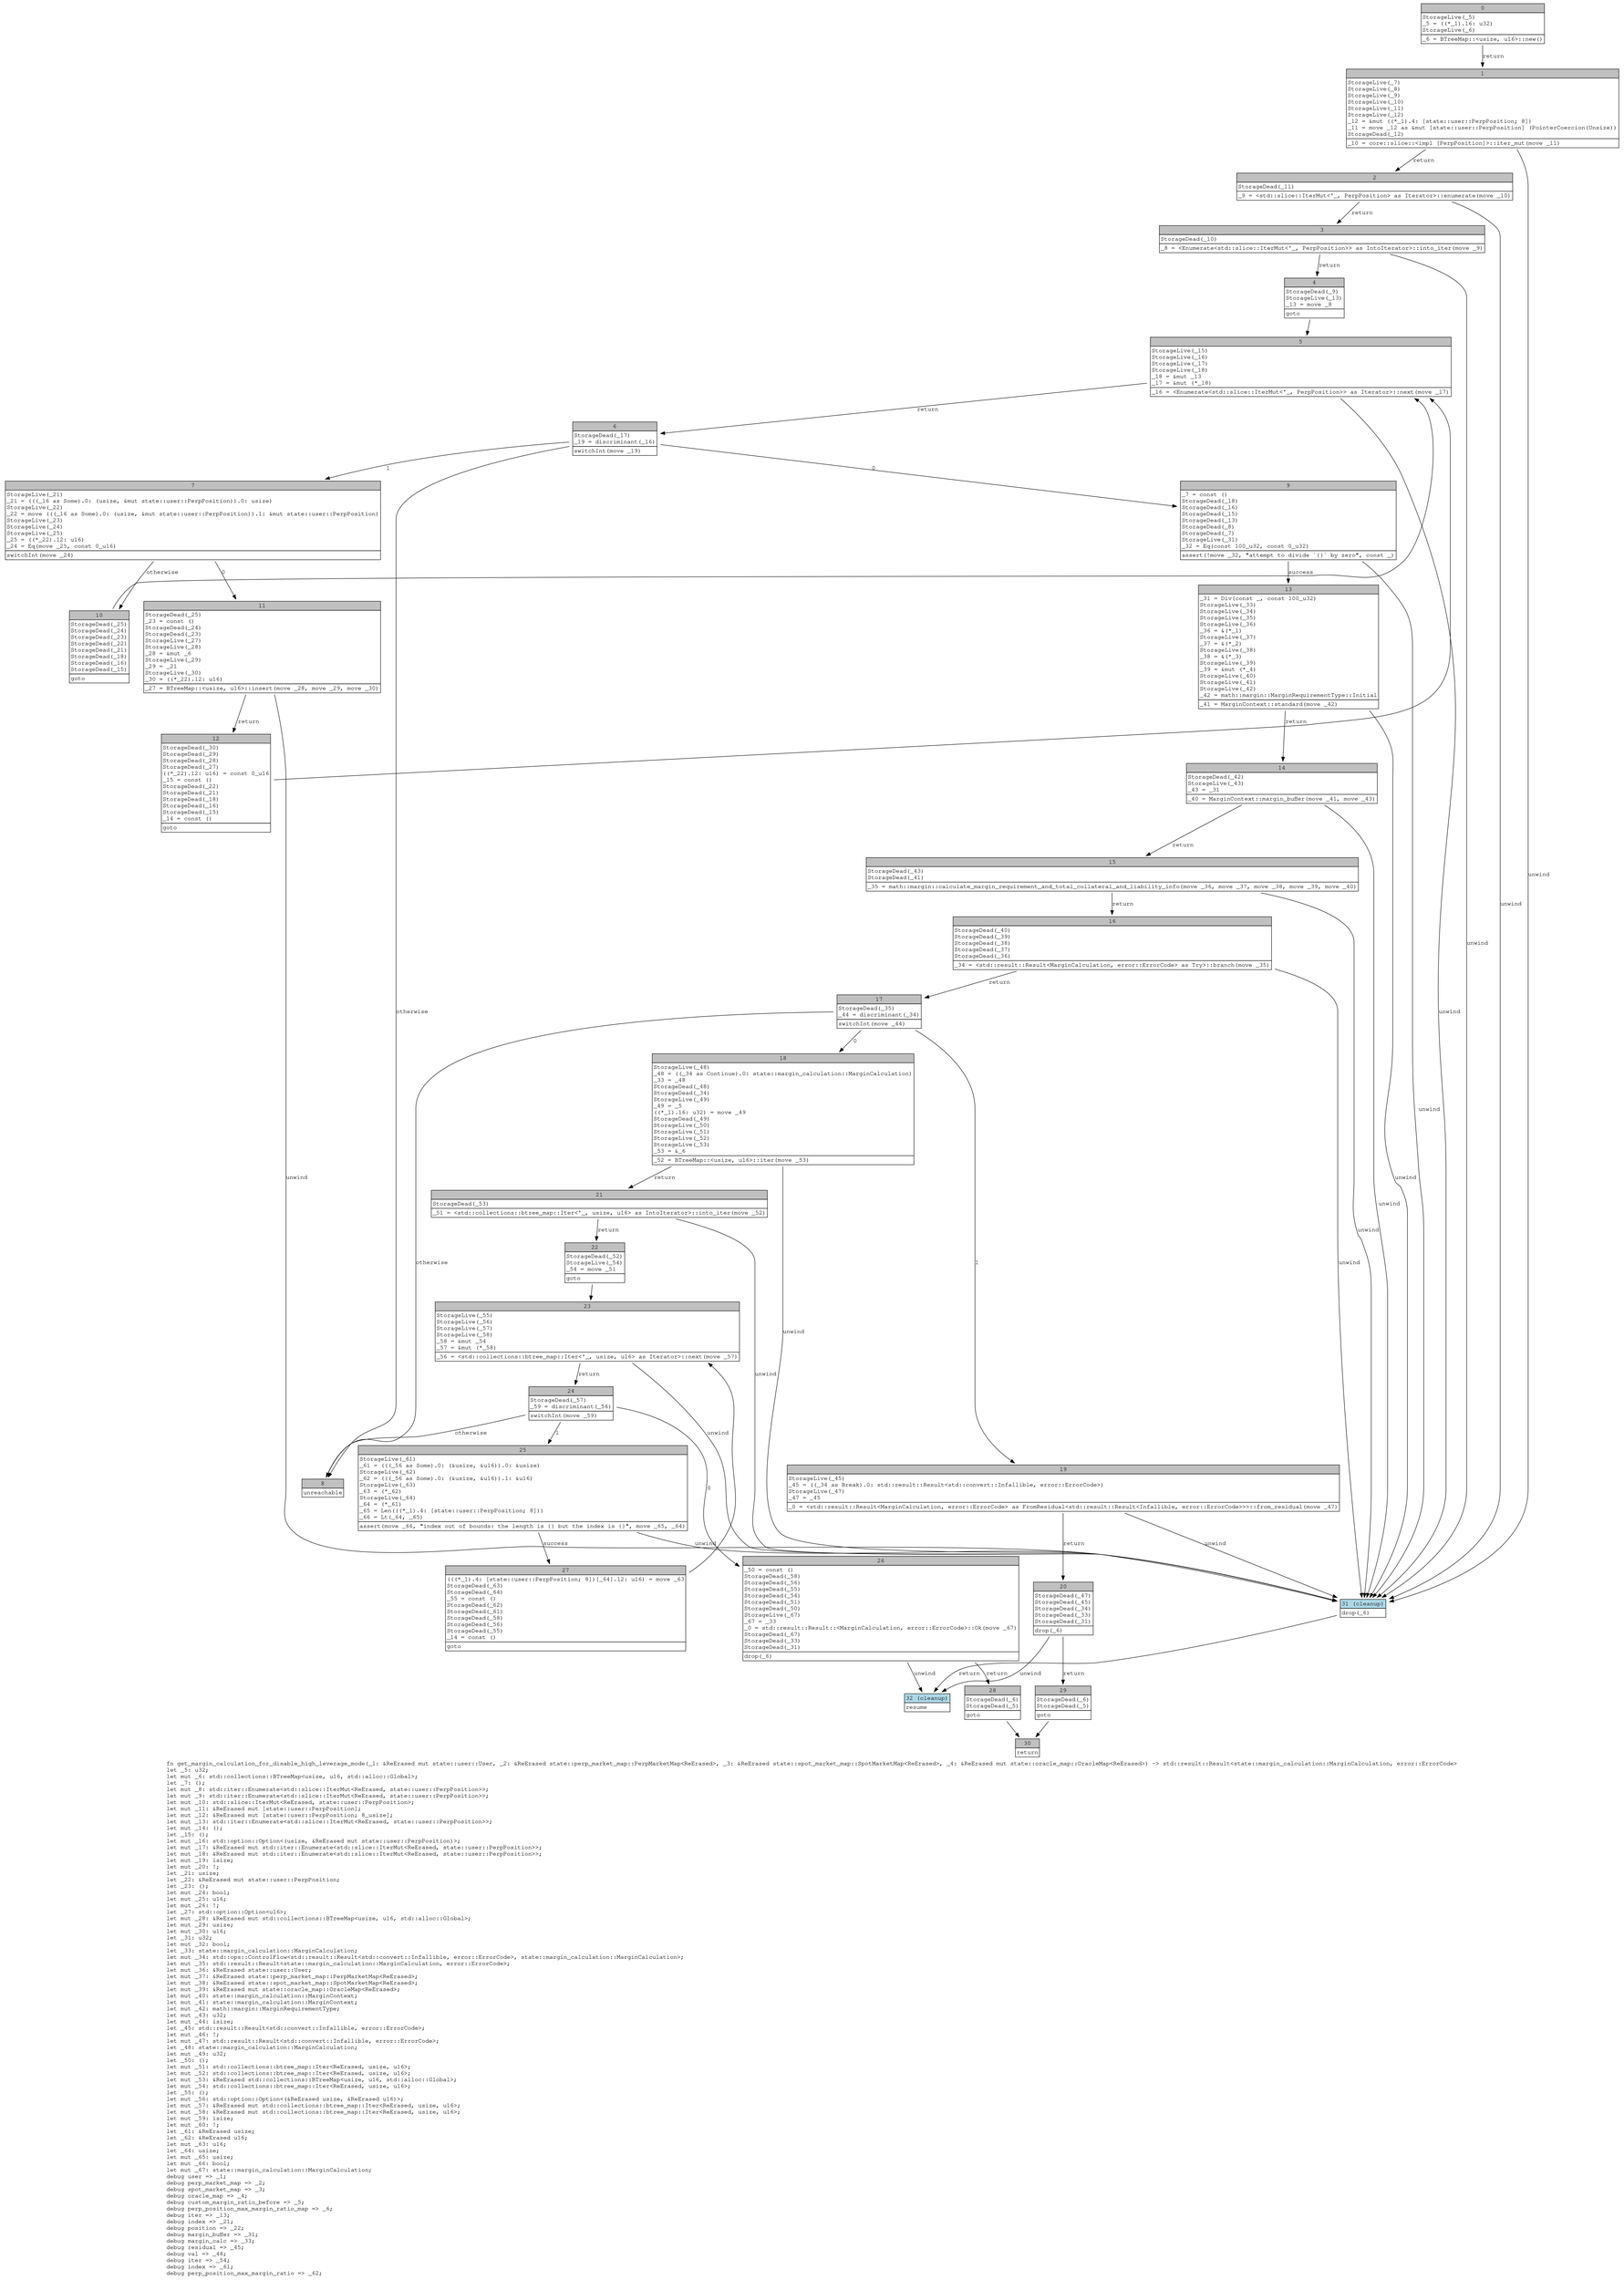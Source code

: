 digraph Mir_0_2475 {
    graph [fontname="Courier, monospace"];
    node [fontname="Courier, monospace"];
    edge [fontname="Courier, monospace"];
    label=<fn get_margin_calculation_for_disable_high_leverage_mode(_1: &amp;ReErased mut state::user::User, _2: &amp;ReErased state::perp_market_map::PerpMarketMap&lt;ReErased&gt;, _3: &amp;ReErased state::spot_market_map::SpotMarketMap&lt;ReErased&gt;, _4: &amp;ReErased mut state::oracle_map::OracleMap&lt;ReErased&gt;) -&gt; std::result::Result&lt;state::margin_calculation::MarginCalculation, error::ErrorCode&gt;<br align="left"/>let _5: u32;<br align="left"/>let mut _6: std::collections::BTreeMap&lt;usize, u16, std::alloc::Global&gt;;<br align="left"/>let _7: ();<br align="left"/>let mut _8: std::iter::Enumerate&lt;std::slice::IterMut&lt;ReErased, state::user::PerpPosition&gt;&gt;;<br align="left"/>let mut _9: std::iter::Enumerate&lt;std::slice::IterMut&lt;ReErased, state::user::PerpPosition&gt;&gt;;<br align="left"/>let mut _10: std::slice::IterMut&lt;ReErased, state::user::PerpPosition&gt;;<br align="left"/>let mut _11: &amp;ReErased mut [state::user::PerpPosition];<br align="left"/>let mut _12: &amp;ReErased mut [state::user::PerpPosition; 8_usize];<br align="left"/>let mut _13: std::iter::Enumerate&lt;std::slice::IterMut&lt;ReErased, state::user::PerpPosition&gt;&gt;;<br align="left"/>let mut _14: ();<br align="left"/>let _15: ();<br align="left"/>let mut _16: std::option::Option&lt;(usize, &amp;ReErased mut state::user::PerpPosition)&gt;;<br align="left"/>let mut _17: &amp;ReErased mut std::iter::Enumerate&lt;std::slice::IterMut&lt;ReErased, state::user::PerpPosition&gt;&gt;;<br align="left"/>let mut _18: &amp;ReErased mut std::iter::Enumerate&lt;std::slice::IterMut&lt;ReErased, state::user::PerpPosition&gt;&gt;;<br align="left"/>let mut _19: isize;<br align="left"/>let mut _20: !;<br align="left"/>let _21: usize;<br align="left"/>let _22: &amp;ReErased mut state::user::PerpPosition;<br align="left"/>let _23: ();<br align="left"/>let mut _24: bool;<br align="left"/>let mut _25: u16;<br align="left"/>let mut _26: !;<br align="left"/>let _27: std::option::Option&lt;u16&gt;;<br align="left"/>let mut _28: &amp;ReErased mut std::collections::BTreeMap&lt;usize, u16, std::alloc::Global&gt;;<br align="left"/>let mut _29: usize;<br align="left"/>let mut _30: u16;<br align="left"/>let _31: u32;<br align="left"/>let mut _32: bool;<br align="left"/>let _33: state::margin_calculation::MarginCalculation;<br align="left"/>let mut _34: std::ops::ControlFlow&lt;std::result::Result&lt;std::convert::Infallible, error::ErrorCode&gt;, state::margin_calculation::MarginCalculation&gt;;<br align="left"/>let mut _35: std::result::Result&lt;state::margin_calculation::MarginCalculation, error::ErrorCode&gt;;<br align="left"/>let mut _36: &amp;ReErased state::user::User;<br align="left"/>let mut _37: &amp;ReErased state::perp_market_map::PerpMarketMap&lt;ReErased&gt;;<br align="left"/>let mut _38: &amp;ReErased state::spot_market_map::SpotMarketMap&lt;ReErased&gt;;<br align="left"/>let mut _39: &amp;ReErased mut state::oracle_map::OracleMap&lt;ReErased&gt;;<br align="left"/>let mut _40: state::margin_calculation::MarginContext;<br align="left"/>let mut _41: state::margin_calculation::MarginContext;<br align="left"/>let mut _42: math::margin::MarginRequirementType;<br align="left"/>let mut _43: u32;<br align="left"/>let mut _44: isize;<br align="left"/>let _45: std::result::Result&lt;std::convert::Infallible, error::ErrorCode&gt;;<br align="left"/>let mut _46: !;<br align="left"/>let mut _47: std::result::Result&lt;std::convert::Infallible, error::ErrorCode&gt;;<br align="left"/>let _48: state::margin_calculation::MarginCalculation;<br align="left"/>let mut _49: u32;<br align="left"/>let _50: ();<br align="left"/>let mut _51: std::collections::btree_map::Iter&lt;ReErased, usize, u16&gt;;<br align="left"/>let mut _52: std::collections::btree_map::Iter&lt;ReErased, usize, u16&gt;;<br align="left"/>let mut _53: &amp;ReErased std::collections::BTreeMap&lt;usize, u16, std::alloc::Global&gt;;<br align="left"/>let mut _54: std::collections::btree_map::Iter&lt;ReErased, usize, u16&gt;;<br align="left"/>let _55: ();<br align="left"/>let mut _56: std::option::Option&lt;(&amp;ReErased usize, &amp;ReErased u16)&gt;;<br align="left"/>let mut _57: &amp;ReErased mut std::collections::btree_map::Iter&lt;ReErased, usize, u16&gt;;<br align="left"/>let mut _58: &amp;ReErased mut std::collections::btree_map::Iter&lt;ReErased, usize, u16&gt;;<br align="left"/>let mut _59: isize;<br align="left"/>let mut _60: !;<br align="left"/>let _61: &amp;ReErased usize;<br align="left"/>let _62: &amp;ReErased u16;<br align="left"/>let mut _63: u16;<br align="left"/>let _64: usize;<br align="left"/>let mut _65: usize;<br align="left"/>let mut _66: bool;<br align="left"/>let mut _67: state::margin_calculation::MarginCalculation;<br align="left"/>debug user =&gt; _1;<br align="left"/>debug perp_market_map =&gt; _2;<br align="left"/>debug spot_market_map =&gt; _3;<br align="left"/>debug oracle_map =&gt; _4;<br align="left"/>debug custom_margin_ratio_before =&gt; _5;<br align="left"/>debug perp_position_max_margin_ratio_map =&gt; _6;<br align="left"/>debug iter =&gt; _13;<br align="left"/>debug index =&gt; _21;<br align="left"/>debug position =&gt; _22;<br align="left"/>debug margin_buffer =&gt; _31;<br align="left"/>debug margin_calc =&gt; _33;<br align="left"/>debug residual =&gt; _45;<br align="left"/>debug val =&gt; _48;<br align="left"/>debug iter =&gt; _54;<br align="left"/>debug index =&gt; _61;<br align="left"/>debug perp_position_max_margin_ratio =&gt; _62;<br align="left"/>>;
    bb0__0_2475 [shape="none", label=<<table border="0" cellborder="1" cellspacing="0"><tr><td bgcolor="gray" align="center" colspan="1">0</td></tr><tr><td align="left" balign="left">StorageLive(_5)<br/>_5 = ((*_1).16: u32)<br/>StorageLive(_6)<br/></td></tr><tr><td align="left">_6 = BTreeMap::&lt;usize, u16&gt;::new()</td></tr></table>>];
    bb1__0_2475 [shape="none", label=<<table border="0" cellborder="1" cellspacing="0"><tr><td bgcolor="gray" align="center" colspan="1">1</td></tr><tr><td align="left" balign="left">StorageLive(_7)<br/>StorageLive(_8)<br/>StorageLive(_9)<br/>StorageLive(_10)<br/>StorageLive(_11)<br/>StorageLive(_12)<br/>_12 = &amp;mut ((*_1).4: [state::user::PerpPosition; 8])<br/>_11 = move _12 as &amp;mut [state::user::PerpPosition] (PointerCoercion(Unsize))<br/>StorageDead(_12)<br/></td></tr><tr><td align="left">_10 = core::slice::&lt;impl [PerpPosition]&gt;::iter_mut(move _11)</td></tr></table>>];
    bb2__0_2475 [shape="none", label=<<table border="0" cellborder="1" cellspacing="0"><tr><td bgcolor="gray" align="center" colspan="1">2</td></tr><tr><td align="left" balign="left">StorageDead(_11)<br/></td></tr><tr><td align="left">_9 = &lt;std::slice::IterMut&lt;'_, PerpPosition&gt; as Iterator&gt;::enumerate(move _10)</td></tr></table>>];
    bb3__0_2475 [shape="none", label=<<table border="0" cellborder="1" cellspacing="0"><tr><td bgcolor="gray" align="center" colspan="1">3</td></tr><tr><td align="left" balign="left">StorageDead(_10)<br/></td></tr><tr><td align="left">_8 = &lt;Enumerate&lt;std::slice::IterMut&lt;'_, PerpPosition&gt;&gt; as IntoIterator&gt;::into_iter(move _9)</td></tr></table>>];
    bb4__0_2475 [shape="none", label=<<table border="0" cellborder="1" cellspacing="0"><tr><td bgcolor="gray" align="center" colspan="1">4</td></tr><tr><td align="left" balign="left">StorageDead(_9)<br/>StorageLive(_13)<br/>_13 = move _8<br/></td></tr><tr><td align="left">goto</td></tr></table>>];
    bb5__0_2475 [shape="none", label=<<table border="0" cellborder="1" cellspacing="0"><tr><td bgcolor="gray" align="center" colspan="1">5</td></tr><tr><td align="left" balign="left">StorageLive(_15)<br/>StorageLive(_16)<br/>StorageLive(_17)<br/>StorageLive(_18)<br/>_18 = &amp;mut _13<br/>_17 = &amp;mut (*_18)<br/></td></tr><tr><td align="left">_16 = &lt;Enumerate&lt;std::slice::IterMut&lt;'_, PerpPosition&gt;&gt; as Iterator&gt;::next(move _17)</td></tr></table>>];
    bb6__0_2475 [shape="none", label=<<table border="0" cellborder="1" cellspacing="0"><tr><td bgcolor="gray" align="center" colspan="1">6</td></tr><tr><td align="left" balign="left">StorageDead(_17)<br/>_19 = discriminant(_16)<br/></td></tr><tr><td align="left">switchInt(move _19)</td></tr></table>>];
    bb7__0_2475 [shape="none", label=<<table border="0" cellborder="1" cellspacing="0"><tr><td bgcolor="gray" align="center" colspan="1">7</td></tr><tr><td align="left" balign="left">StorageLive(_21)<br/>_21 = (((_16 as Some).0: (usize, &amp;mut state::user::PerpPosition)).0: usize)<br/>StorageLive(_22)<br/>_22 = move (((_16 as Some).0: (usize, &amp;mut state::user::PerpPosition)).1: &amp;mut state::user::PerpPosition)<br/>StorageLive(_23)<br/>StorageLive(_24)<br/>StorageLive(_25)<br/>_25 = ((*_22).12: u16)<br/>_24 = Eq(move _25, const 0_u16)<br/></td></tr><tr><td align="left">switchInt(move _24)</td></tr></table>>];
    bb8__0_2475 [shape="none", label=<<table border="0" cellborder="1" cellspacing="0"><tr><td bgcolor="gray" align="center" colspan="1">8</td></tr><tr><td align="left">unreachable</td></tr></table>>];
    bb9__0_2475 [shape="none", label=<<table border="0" cellborder="1" cellspacing="0"><tr><td bgcolor="gray" align="center" colspan="1">9</td></tr><tr><td align="left" balign="left">_7 = const ()<br/>StorageDead(_18)<br/>StorageDead(_16)<br/>StorageDead(_15)<br/>StorageDead(_13)<br/>StorageDead(_8)<br/>StorageDead(_7)<br/>StorageLive(_31)<br/>_32 = Eq(const 100_u32, const 0_u32)<br/></td></tr><tr><td align="left">assert(!move _32, &quot;attempt to divide `{}` by zero&quot;, const _)</td></tr></table>>];
    bb10__0_2475 [shape="none", label=<<table border="0" cellborder="1" cellspacing="0"><tr><td bgcolor="gray" align="center" colspan="1">10</td></tr><tr><td align="left" balign="left">StorageDead(_25)<br/>StorageDead(_24)<br/>StorageDead(_23)<br/>StorageDead(_22)<br/>StorageDead(_21)<br/>StorageDead(_18)<br/>StorageDead(_16)<br/>StorageDead(_15)<br/></td></tr><tr><td align="left">goto</td></tr></table>>];
    bb11__0_2475 [shape="none", label=<<table border="0" cellborder="1" cellspacing="0"><tr><td bgcolor="gray" align="center" colspan="1">11</td></tr><tr><td align="left" balign="left">StorageDead(_25)<br/>_23 = const ()<br/>StorageDead(_24)<br/>StorageDead(_23)<br/>StorageLive(_27)<br/>StorageLive(_28)<br/>_28 = &amp;mut _6<br/>StorageLive(_29)<br/>_29 = _21<br/>StorageLive(_30)<br/>_30 = ((*_22).12: u16)<br/></td></tr><tr><td align="left">_27 = BTreeMap::&lt;usize, u16&gt;::insert(move _28, move _29, move _30)</td></tr></table>>];
    bb12__0_2475 [shape="none", label=<<table border="0" cellborder="1" cellspacing="0"><tr><td bgcolor="gray" align="center" colspan="1">12</td></tr><tr><td align="left" balign="left">StorageDead(_30)<br/>StorageDead(_29)<br/>StorageDead(_28)<br/>StorageDead(_27)<br/>((*_22).12: u16) = const 0_u16<br/>_15 = const ()<br/>StorageDead(_22)<br/>StorageDead(_21)<br/>StorageDead(_18)<br/>StorageDead(_16)<br/>StorageDead(_15)<br/>_14 = const ()<br/></td></tr><tr><td align="left">goto</td></tr></table>>];
    bb13__0_2475 [shape="none", label=<<table border="0" cellborder="1" cellspacing="0"><tr><td bgcolor="gray" align="center" colspan="1">13</td></tr><tr><td align="left" balign="left">_31 = Div(const _, const 100_u32)<br/>StorageLive(_33)<br/>StorageLive(_34)<br/>StorageLive(_35)<br/>StorageLive(_36)<br/>_36 = &amp;(*_1)<br/>StorageLive(_37)<br/>_37 = &amp;(*_2)<br/>StorageLive(_38)<br/>_38 = &amp;(*_3)<br/>StorageLive(_39)<br/>_39 = &amp;mut (*_4)<br/>StorageLive(_40)<br/>StorageLive(_41)<br/>StorageLive(_42)<br/>_42 = math::margin::MarginRequirementType::Initial<br/></td></tr><tr><td align="left">_41 = MarginContext::standard(move _42)</td></tr></table>>];
    bb14__0_2475 [shape="none", label=<<table border="0" cellborder="1" cellspacing="0"><tr><td bgcolor="gray" align="center" colspan="1">14</td></tr><tr><td align="left" balign="left">StorageDead(_42)<br/>StorageLive(_43)<br/>_43 = _31<br/></td></tr><tr><td align="left">_40 = MarginContext::margin_buffer(move _41, move _43)</td></tr></table>>];
    bb15__0_2475 [shape="none", label=<<table border="0" cellborder="1" cellspacing="0"><tr><td bgcolor="gray" align="center" colspan="1">15</td></tr><tr><td align="left" balign="left">StorageDead(_43)<br/>StorageDead(_41)<br/></td></tr><tr><td align="left">_35 = math::margin::calculate_margin_requirement_and_total_collateral_and_liability_info(move _36, move _37, move _38, move _39, move _40)</td></tr></table>>];
    bb16__0_2475 [shape="none", label=<<table border="0" cellborder="1" cellspacing="0"><tr><td bgcolor="gray" align="center" colspan="1">16</td></tr><tr><td align="left" balign="left">StorageDead(_40)<br/>StorageDead(_39)<br/>StorageDead(_38)<br/>StorageDead(_37)<br/>StorageDead(_36)<br/></td></tr><tr><td align="left">_34 = &lt;std::result::Result&lt;MarginCalculation, error::ErrorCode&gt; as Try&gt;::branch(move _35)</td></tr></table>>];
    bb17__0_2475 [shape="none", label=<<table border="0" cellborder="1" cellspacing="0"><tr><td bgcolor="gray" align="center" colspan="1">17</td></tr><tr><td align="left" balign="left">StorageDead(_35)<br/>_44 = discriminant(_34)<br/></td></tr><tr><td align="left">switchInt(move _44)</td></tr></table>>];
    bb18__0_2475 [shape="none", label=<<table border="0" cellborder="1" cellspacing="0"><tr><td bgcolor="gray" align="center" colspan="1">18</td></tr><tr><td align="left" balign="left">StorageLive(_48)<br/>_48 = ((_34 as Continue).0: state::margin_calculation::MarginCalculation)<br/>_33 = _48<br/>StorageDead(_48)<br/>StorageDead(_34)<br/>StorageLive(_49)<br/>_49 = _5<br/>((*_1).16: u32) = move _49<br/>StorageDead(_49)<br/>StorageLive(_50)<br/>StorageLive(_51)<br/>StorageLive(_52)<br/>StorageLive(_53)<br/>_53 = &amp;_6<br/></td></tr><tr><td align="left">_52 = BTreeMap::&lt;usize, u16&gt;::iter(move _53)</td></tr></table>>];
    bb19__0_2475 [shape="none", label=<<table border="0" cellborder="1" cellspacing="0"><tr><td bgcolor="gray" align="center" colspan="1">19</td></tr><tr><td align="left" balign="left">StorageLive(_45)<br/>_45 = ((_34 as Break).0: std::result::Result&lt;std::convert::Infallible, error::ErrorCode&gt;)<br/>StorageLive(_47)<br/>_47 = _45<br/></td></tr><tr><td align="left">_0 = &lt;std::result::Result&lt;MarginCalculation, error::ErrorCode&gt; as FromResidual&lt;std::result::Result&lt;Infallible, error::ErrorCode&gt;&gt;&gt;::from_residual(move _47)</td></tr></table>>];
    bb20__0_2475 [shape="none", label=<<table border="0" cellborder="1" cellspacing="0"><tr><td bgcolor="gray" align="center" colspan="1">20</td></tr><tr><td align="left" balign="left">StorageDead(_47)<br/>StorageDead(_45)<br/>StorageDead(_34)<br/>StorageDead(_33)<br/>StorageDead(_31)<br/></td></tr><tr><td align="left">drop(_6)</td></tr></table>>];
    bb21__0_2475 [shape="none", label=<<table border="0" cellborder="1" cellspacing="0"><tr><td bgcolor="gray" align="center" colspan="1">21</td></tr><tr><td align="left" balign="left">StorageDead(_53)<br/></td></tr><tr><td align="left">_51 = &lt;std::collections::btree_map::Iter&lt;'_, usize, u16&gt; as IntoIterator&gt;::into_iter(move _52)</td></tr></table>>];
    bb22__0_2475 [shape="none", label=<<table border="0" cellborder="1" cellspacing="0"><tr><td bgcolor="gray" align="center" colspan="1">22</td></tr><tr><td align="left" balign="left">StorageDead(_52)<br/>StorageLive(_54)<br/>_54 = move _51<br/></td></tr><tr><td align="left">goto</td></tr></table>>];
    bb23__0_2475 [shape="none", label=<<table border="0" cellborder="1" cellspacing="0"><tr><td bgcolor="gray" align="center" colspan="1">23</td></tr><tr><td align="left" balign="left">StorageLive(_55)<br/>StorageLive(_56)<br/>StorageLive(_57)<br/>StorageLive(_58)<br/>_58 = &amp;mut _54<br/>_57 = &amp;mut (*_58)<br/></td></tr><tr><td align="left">_56 = &lt;std::collections::btree_map::Iter&lt;'_, usize, u16&gt; as Iterator&gt;::next(move _57)</td></tr></table>>];
    bb24__0_2475 [shape="none", label=<<table border="0" cellborder="1" cellspacing="0"><tr><td bgcolor="gray" align="center" colspan="1">24</td></tr><tr><td align="left" balign="left">StorageDead(_57)<br/>_59 = discriminant(_56)<br/></td></tr><tr><td align="left">switchInt(move _59)</td></tr></table>>];
    bb25__0_2475 [shape="none", label=<<table border="0" cellborder="1" cellspacing="0"><tr><td bgcolor="gray" align="center" colspan="1">25</td></tr><tr><td align="left" balign="left">StorageLive(_61)<br/>_61 = (((_56 as Some).0: (&amp;usize, &amp;u16)).0: &amp;usize)<br/>StorageLive(_62)<br/>_62 = (((_56 as Some).0: (&amp;usize, &amp;u16)).1: &amp;u16)<br/>StorageLive(_63)<br/>_63 = (*_62)<br/>StorageLive(_64)<br/>_64 = (*_61)<br/>_65 = Len(((*_1).4: [state::user::PerpPosition; 8]))<br/>_66 = Lt(_64, _65)<br/></td></tr><tr><td align="left">assert(move _66, &quot;index out of bounds: the length is {} but the index is {}&quot;, move _65, _64)</td></tr></table>>];
    bb26__0_2475 [shape="none", label=<<table border="0" cellborder="1" cellspacing="0"><tr><td bgcolor="gray" align="center" colspan="1">26</td></tr><tr><td align="left" balign="left">_50 = const ()<br/>StorageDead(_58)<br/>StorageDead(_56)<br/>StorageDead(_55)<br/>StorageDead(_54)<br/>StorageDead(_51)<br/>StorageDead(_50)<br/>StorageLive(_67)<br/>_67 = _33<br/>_0 = std::result::Result::&lt;MarginCalculation, error::ErrorCode&gt;::Ok(move _67)<br/>StorageDead(_67)<br/>StorageDead(_33)<br/>StorageDead(_31)<br/></td></tr><tr><td align="left">drop(_6)</td></tr></table>>];
    bb27__0_2475 [shape="none", label=<<table border="0" cellborder="1" cellspacing="0"><tr><td bgcolor="gray" align="center" colspan="1">27</td></tr><tr><td align="left" balign="left">(((*_1).4: [state::user::PerpPosition; 8])[_64].12: u16) = move _63<br/>StorageDead(_63)<br/>StorageDead(_64)<br/>_55 = const ()<br/>StorageDead(_62)<br/>StorageDead(_61)<br/>StorageDead(_58)<br/>StorageDead(_56)<br/>StorageDead(_55)<br/>_14 = const ()<br/></td></tr><tr><td align="left">goto</td></tr></table>>];
    bb28__0_2475 [shape="none", label=<<table border="0" cellborder="1" cellspacing="0"><tr><td bgcolor="gray" align="center" colspan="1">28</td></tr><tr><td align="left" balign="left">StorageDead(_6)<br/>StorageDead(_5)<br/></td></tr><tr><td align="left">goto</td></tr></table>>];
    bb29__0_2475 [shape="none", label=<<table border="0" cellborder="1" cellspacing="0"><tr><td bgcolor="gray" align="center" colspan="1">29</td></tr><tr><td align="left" balign="left">StorageDead(_6)<br/>StorageDead(_5)<br/></td></tr><tr><td align="left">goto</td></tr></table>>];
    bb30__0_2475 [shape="none", label=<<table border="0" cellborder="1" cellspacing="0"><tr><td bgcolor="gray" align="center" colspan="1">30</td></tr><tr><td align="left">return</td></tr></table>>];
    bb31__0_2475 [shape="none", label=<<table border="0" cellborder="1" cellspacing="0"><tr><td bgcolor="lightblue" align="center" colspan="1">31 (cleanup)</td></tr><tr><td align="left">drop(_6)</td></tr></table>>];
    bb32__0_2475 [shape="none", label=<<table border="0" cellborder="1" cellspacing="0"><tr><td bgcolor="lightblue" align="center" colspan="1">32 (cleanup)</td></tr><tr><td align="left">resume</td></tr></table>>];
    bb0__0_2475 -> bb1__0_2475 [label="return"];
    bb1__0_2475 -> bb2__0_2475 [label="return"];
    bb1__0_2475 -> bb31__0_2475 [label="unwind"];
    bb2__0_2475 -> bb3__0_2475 [label="return"];
    bb2__0_2475 -> bb31__0_2475 [label="unwind"];
    bb3__0_2475 -> bb4__0_2475 [label="return"];
    bb3__0_2475 -> bb31__0_2475 [label="unwind"];
    bb4__0_2475 -> bb5__0_2475 [label=""];
    bb5__0_2475 -> bb6__0_2475 [label="return"];
    bb5__0_2475 -> bb31__0_2475 [label="unwind"];
    bb6__0_2475 -> bb9__0_2475 [label="0"];
    bb6__0_2475 -> bb7__0_2475 [label="1"];
    bb6__0_2475 -> bb8__0_2475 [label="otherwise"];
    bb7__0_2475 -> bb11__0_2475 [label="0"];
    bb7__0_2475 -> bb10__0_2475 [label="otherwise"];
    bb9__0_2475 -> bb13__0_2475 [label="success"];
    bb9__0_2475 -> bb31__0_2475 [label="unwind"];
    bb10__0_2475 -> bb5__0_2475 [label=""];
    bb11__0_2475 -> bb12__0_2475 [label="return"];
    bb11__0_2475 -> bb31__0_2475 [label="unwind"];
    bb12__0_2475 -> bb5__0_2475 [label=""];
    bb13__0_2475 -> bb14__0_2475 [label="return"];
    bb13__0_2475 -> bb31__0_2475 [label="unwind"];
    bb14__0_2475 -> bb15__0_2475 [label="return"];
    bb14__0_2475 -> bb31__0_2475 [label="unwind"];
    bb15__0_2475 -> bb16__0_2475 [label="return"];
    bb15__0_2475 -> bb31__0_2475 [label="unwind"];
    bb16__0_2475 -> bb17__0_2475 [label="return"];
    bb16__0_2475 -> bb31__0_2475 [label="unwind"];
    bb17__0_2475 -> bb18__0_2475 [label="0"];
    bb17__0_2475 -> bb19__0_2475 [label="1"];
    bb17__0_2475 -> bb8__0_2475 [label="otherwise"];
    bb18__0_2475 -> bb21__0_2475 [label="return"];
    bb18__0_2475 -> bb31__0_2475 [label="unwind"];
    bb19__0_2475 -> bb20__0_2475 [label="return"];
    bb19__0_2475 -> bb31__0_2475 [label="unwind"];
    bb20__0_2475 -> bb29__0_2475 [label="return"];
    bb20__0_2475 -> bb32__0_2475 [label="unwind"];
    bb21__0_2475 -> bb22__0_2475 [label="return"];
    bb21__0_2475 -> bb31__0_2475 [label="unwind"];
    bb22__0_2475 -> bb23__0_2475 [label=""];
    bb23__0_2475 -> bb24__0_2475 [label="return"];
    bb23__0_2475 -> bb31__0_2475 [label="unwind"];
    bb24__0_2475 -> bb26__0_2475 [label="0"];
    bb24__0_2475 -> bb25__0_2475 [label="1"];
    bb24__0_2475 -> bb8__0_2475 [label="otherwise"];
    bb25__0_2475 -> bb27__0_2475 [label="success"];
    bb25__0_2475 -> bb31__0_2475 [label="unwind"];
    bb26__0_2475 -> bb28__0_2475 [label="return"];
    bb26__0_2475 -> bb32__0_2475 [label="unwind"];
    bb27__0_2475 -> bb23__0_2475 [label=""];
    bb28__0_2475 -> bb30__0_2475 [label=""];
    bb29__0_2475 -> bb30__0_2475 [label=""];
    bb31__0_2475 -> bb32__0_2475 [label="return"];
}
